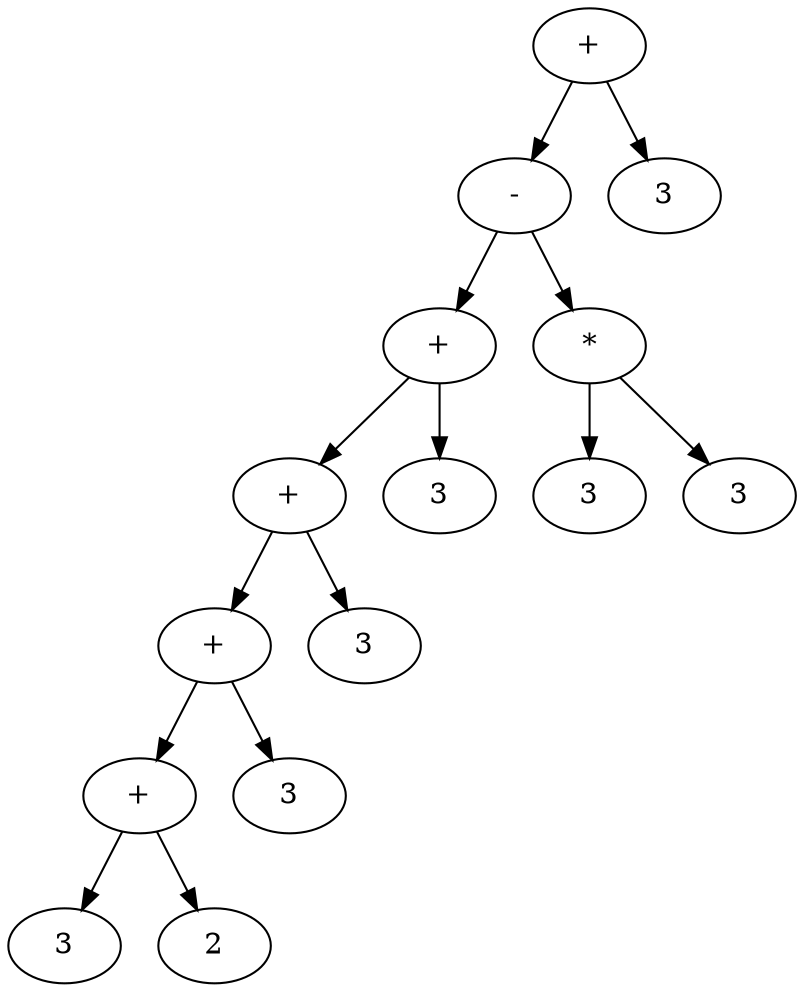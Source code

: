digraph AST {
  node0 [label="+"];
  node1 [label="-"];
  node0 -> node1;
  node2 [label="+"];
  node1 -> node2;
  node3 [label="+"];
  node2 -> node3;
  node4 [label="+"];
  node3 -> node4;
  node5 [label="+"];
  node4 -> node5;
  node6 [label="3"];
  node5 -> node6;
  node7 [label="2"];
  node5 -> node7;
  node8 [label="3"];
  node4 -> node8;
  node9 [label="3"];
  node3 -> node9;
  node10 [label="3"];
  node2 -> node10;
  node11 [label="*"];
  node1 -> node11;
  node12 [label="3"];
  node11 -> node12;
  node13 [label="3"];
  node11 -> node13;
  node14 [label="3"];
  node0 -> node14;
}
